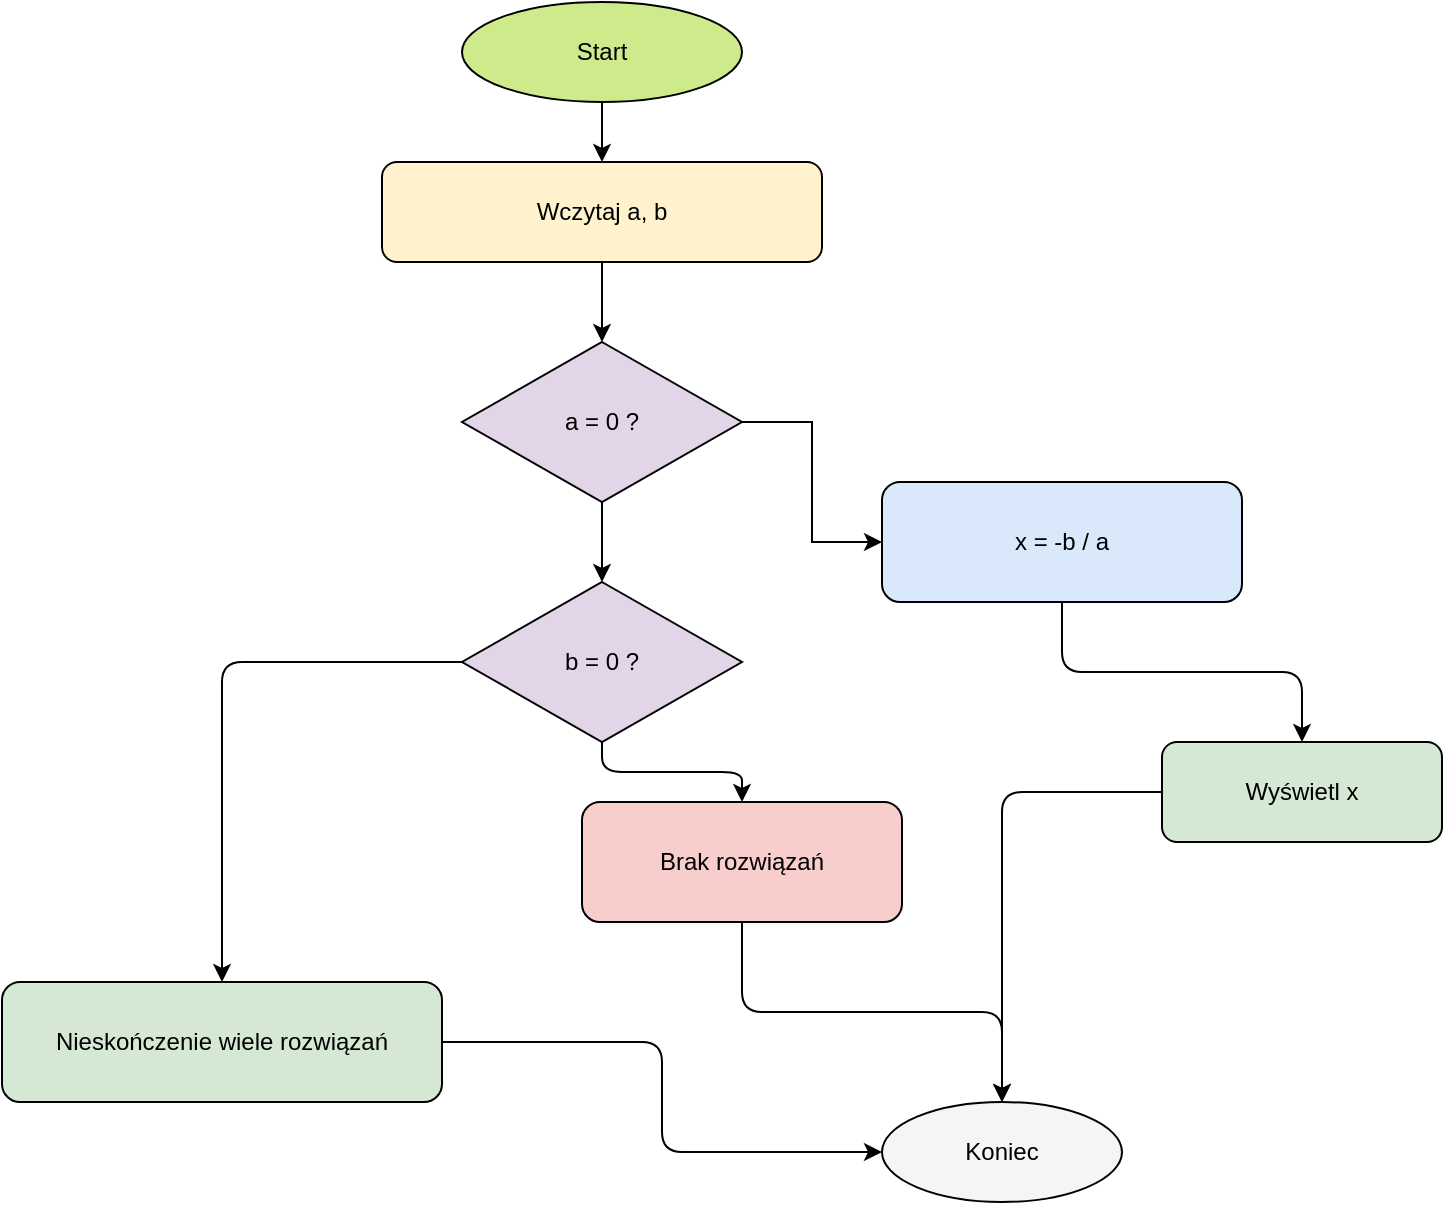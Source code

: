 <mxfile version="28.2.8">
  <diagram name="Rozwiązanie ax + b = 0" id="ufClgXc4MrPA3CdNurqB">
    <mxGraphModel dx="1665" dy="777" grid="1" gridSize="10" guides="1" tooltips="1" connect="1" arrows="1" fold="1" page="1" pageScale="1" pageWidth="827" pageHeight="1169" math="0" shadow="0">
      <root>
        <mxCell id="0" />
        <mxCell id="1" parent="0" />
        <mxCell id="gyjy9HTZt3DqMsjG3c4z-2" value="Start" style="ellipse;whiteSpace=wrap;html=1;fillColor=#CDEB8B;" vertex="1" parent="1">
          <mxGeometry x="240" y="20" width="140" height="50" as="geometry" />
        </mxCell>
        <mxCell id="gyjy9HTZt3DqMsjG3c4z-3" value="Wczytaj a, b" style="rounded=1;whiteSpace=wrap;html=1;fillColor=#FFF2CC;" vertex="1" parent="1">
          <mxGeometry x="200" y="100" width="220" height="50" as="geometry" />
        </mxCell>
        <mxCell id="gyjy9HTZt3DqMsjG3c4z-4" value="a = 0 ?" style="rhombus;whiteSpace=wrap;html=1;fillColor=#E1D5E7;" vertex="1" parent="1">
          <mxGeometry x="240" y="190" width="140" height="80" as="geometry" />
        </mxCell>
        <mxCell id="gyjy9HTZt3DqMsjG3c4z-5" value="b = 0 ?" style="rhombus;whiteSpace=wrap;html=1;fillColor=#E1D5E7;" vertex="1" parent="1">
          <mxGeometry x="240" y="310" width="140" height="80" as="geometry" />
        </mxCell>
        <mxCell id="gyjy9HTZt3DqMsjG3c4z-6" value="Nieskończenie wiele rozwiązań" style="rounded=1;whiteSpace=wrap;html=1;fillColor=#D5E8D4;" vertex="1" parent="1">
          <mxGeometry x="10" y="510" width="220" height="60" as="geometry" />
        </mxCell>
        <mxCell id="gyjy9HTZt3DqMsjG3c4z-7" value="Brak rozwiązań" style="rounded=1;whiteSpace=wrap;html=1;fillColor=#F8CECC;" vertex="1" parent="1">
          <mxGeometry x="300" y="420" width="160" height="60" as="geometry" />
        </mxCell>
        <mxCell id="gyjy9HTZt3DqMsjG3c4z-8" value="x = -b / a" style="rounded=1;whiteSpace=wrap;html=1;fillColor=#DAE8FC;" vertex="1" parent="1">
          <mxGeometry x="450" y="260" width="180" height="60" as="geometry" />
        </mxCell>
        <mxCell id="gyjy9HTZt3DqMsjG3c4z-9" value="Wyświetl x" style="rounded=1;whiteSpace=wrap;html=1;fillColor=#D5E8D4;" vertex="1" parent="1">
          <mxGeometry x="590" y="390" width="140" height="50" as="geometry" />
        </mxCell>
        <mxCell id="gyjy9HTZt3DqMsjG3c4z-10" value="Koniec" style="ellipse;whiteSpace=wrap;html=1;fillColor=#F5F5F5;" vertex="1" parent="1">
          <mxGeometry x="450" y="570" width="120" height="50" as="geometry" />
        </mxCell>
        <mxCell id="gyjy9HTZt3DqMsjG3c4z-11" style="edgeStyle=orthogonalEdgeStyle;rounded=0;orthogonalLoop=1;jettySize=auto;html=1;" edge="1" parent="1" source="gyjy9HTZt3DqMsjG3c4z-2" target="gyjy9HTZt3DqMsjG3c4z-3">
          <mxGeometry relative="1" as="geometry" />
        </mxCell>
        <mxCell id="gyjy9HTZt3DqMsjG3c4z-12" style="edgeStyle=orthogonalEdgeStyle;html=1;" edge="1" parent="1" source="gyjy9HTZt3DqMsjG3c4z-3" target="gyjy9HTZt3DqMsjG3c4z-4">
          <mxGeometry relative="1" as="geometry" />
        </mxCell>
        <mxCell id="gyjy9HTZt3DqMsjG3c4z-13" style="edgeStyle=orthogonalEdgeStyle;html=1;" edge="1" parent="1" source="gyjy9HTZt3DqMsjG3c4z-4" target="gyjy9HTZt3DqMsjG3c4z-5">
          <mxGeometry relative="1" as="geometry">
            <mxPoint x="310" y="270" as="targetPoint" />
          </mxGeometry>
        </mxCell>
        <mxCell id="gyjy9HTZt3DqMsjG3c4z-14" style="edgeStyle=orthogonalEdgeStyle;html=1;rounded=0;" edge="1" parent="1" source="gyjy9HTZt3DqMsjG3c4z-4" target="gyjy9HTZt3DqMsjG3c4z-8">
          <mxGeometry relative="1" as="geometry">
            <mxPoint x="420" y="230" as="targetPoint" />
          </mxGeometry>
        </mxCell>
        <mxCell id="gyjy9HTZt3DqMsjG3c4z-15" style="edgeStyle=orthogonalEdgeStyle;html=1;" edge="1" parent="1" source="gyjy9HTZt3DqMsjG3c4z-5" target="gyjy9HTZt3DqMsjG3c4z-6">
          <mxGeometry relative="1" as="geometry" />
        </mxCell>
        <mxCell id="gyjy9HTZt3DqMsjG3c4z-16" style="edgeStyle=orthogonalEdgeStyle;html=1;" edge="1" parent="1" source="gyjy9HTZt3DqMsjG3c4z-5" target="gyjy9HTZt3DqMsjG3c4z-7">
          <mxGeometry relative="1" as="geometry">
            <mxPoint x="360" y="380" as="targetPoint" />
          </mxGeometry>
        </mxCell>
        <mxCell id="gyjy9HTZt3DqMsjG3c4z-17" style="edgeStyle=orthogonalEdgeStyle;html=1;" edge="1" parent="1" source="gyjy9HTZt3DqMsjG3c4z-8" target="gyjy9HTZt3DqMsjG3c4z-9">
          <mxGeometry relative="1" as="geometry" />
        </mxCell>
        <mxCell id="gyjy9HTZt3DqMsjG3c4z-18" style="edgeStyle=orthogonalEdgeStyle;html=1;" edge="1" parent="1" source="gyjy9HTZt3DqMsjG3c4z-9" target="gyjy9HTZt3DqMsjG3c4z-10">
          <mxGeometry relative="1" as="geometry" />
        </mxCell>
        <mxCell id="gyjy9HTZt3DqMsjG3c4z-19" style="edgeStyle=orthogonalEdgeStyle;html=1;" edge="1" parent="1" source="gyjy9HTZt3DqMsjG3c4z-6" target="gyjy9HTZt3DqMsjG3c4z-10">
          <mxGeometry relative="1" as="geometry" />
        </mxCell>
        <mxCell id="gyjy9HTZt3DqMsjG3c4z-20" style="edgeStyle=orthogonalEdgeStyle;html=1;" edge="1" parent="1" source="gyjy9HTZt3DqMsjG3c4z-7" target="gyjy9HTZt3DqMsjG3c4z-10">
          <mxGeometry relative="1" as="geometry" />
        </mxCell>
      </root>
    </mxGraphModel>
  </diagram>
</mxfile>
